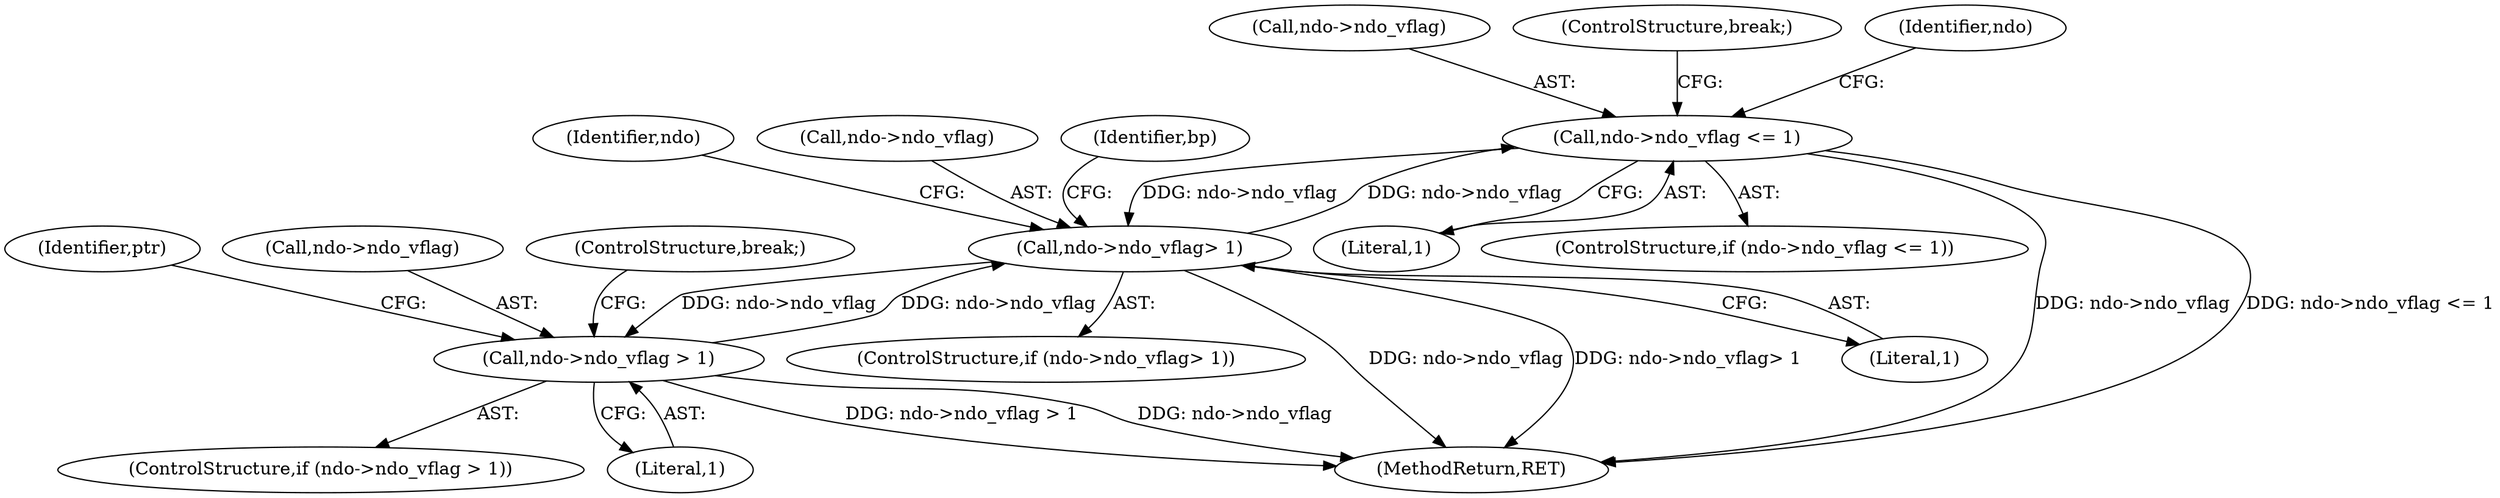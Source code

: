 digraph "0_tcpdump_6fca58f5f9c96749a575f52e20598ad43f5bdf30@pointer" {
"1000544" [label="(Call,ndo->ndo_vflag <= 1)"];
"1000556" [label="(Call,ndo->ndo_vflag> 1)"];
"1000500" [label="(Call,ndo->ndo_vflag > 1)"];
"1000544" [label="(Call,ndo->ndo_vflag <= 1)"];
"1000562" [label="(Identifier,ndo)"];
"1000544" [label="(Call,ndo->ndo_vflag <= 1)"];
"1000500" [label="(Call,ndo->ndo_vflag > 1)"];
"1000508" [label="(Identifier,ptr)"];
"1000557" [label="(Call,ndo->ndo_vflag)"];
"1000548" [label="(Literal,1)"];
"1000555" [label="(ControlStructure,if (ndo->ndo_vflag> 1))"];
"1000543" [label="(ControlStructure,if (ndo->ndo_vflag <= 1))"];
"1000545" [label="(Call,ndo->ndo_vflag)"];
"1000501" [label="(Call,ndo->ndo_vflag)"];
"1000554" [label="(ControlStructure,break;)"];
"1000499" [label="(ControlStructure,if (ndo->ndo_vflag > 1))"];
"1000567" [label="(Identifier,bp)"];
"1001586" [label="(MethodReturn,RET)"];
"1000541" [label="(ControlStructure,break;)"];
"1000560" [label="(Literal,1)"];
"1000550" [label="(Identifier,ndo)"];
"1000556" [label="(Call,ndo->ndo_vflag> 1)"];
"1000504" [label="(Literal,1)"];
"1000544" -> "1000543"  [label="AST: "];
"1000544" -> "1000548"  [label="CFG: "];
"1000545" -> "1000544"  [label="AST: "];
"1000548" -> "1000544"  [label="AST: "];
"1000550" -> "1000544"  [label="CFG: "];
"1000554" -> "1000544"  [label="CFG: "];
"1000544" -> "1001586"  [label="DDG: ndo->ndo_vflag"];
"1000544" -> "1001586"  [label="DDG: ndo->ndo_vflag <= 1"];
"1000556" -> "1000544"  [label="DDG: ndo->ndo_vflag"];
"1000544" -> "1000556"  [label="DDG: ndo->ndo_vflag"];
"1000556" -> "1000555"  [label="AST: "];
"1000556" -> "1000560"  [label="CFG: "];
"1000557" -> "1000556"  [label="AST: "];
"1000560" -> "1000556"  [label="AST: "];
"1000562" -> "1000556"  [label="CFG: "];
"1000567" -> "1000556"  [label="CFG: "];
"1000556" -> "1001586"  [label="DDG: ndo->ndo_vflag"];
"1000556" -> "1001586"  [label="DDG: ndo->ndo_vflag> 1"];
"1000556" -> "1000500"  [label="DDG: ndo->ndo_vflag"];
"1000500" -> "1000556"  [label="DDG: ndo->ndo_vflag"];
"1000500" -> "1000499"  [label="AST: "];
"1000500" -> "1000504"  [label="CFG: "];
"1000501" -> "1000500"  [label="AST: "];
"1000504" -> "1000500"  [label="AST: "];
"1000508" -> "1000500"  [label="CFG: "];
"1000541" -> "1000500"  [label="CFG: "];
"1000500" -> "1001586"  [label="DDG: ndo->ndo_vflag > 1"];
"1000500" -> "1001586"  [label="DDG: ndo->ndo_vflag"];
}
